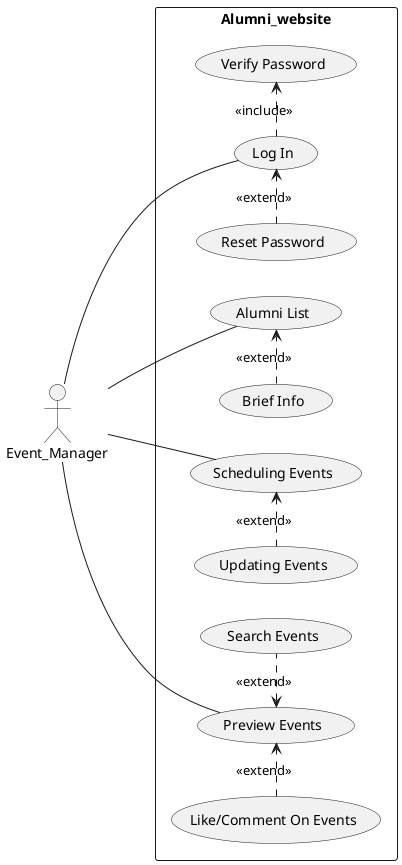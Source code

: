 @startuml
left to right direction
skinparam packageStyle rectangle

/'Actors'/
actor Event_Manager

rectangle Alumni_website {

/'Use Cases'/
(Log In)
(Alumni List)
(Scheduling Events)
(Preview Events)

(Verify Password)
(Reset Password)
(Brief Info)
(Updating Events)
(Like/Comment On Events)
(Search Events)


/'Include Relationships'/

(Log In) .> (Verify Password) : <<include>>

/'Extend Relationships'/
(Reset Password) .> (Log In) : <<extend>>
(Brief Info) .> (Alumni List) : <<extend>>
(Updating Events) .> (Scheduling Events) : <<extend>>
(Like/Comment On Events) .> (Preview Events) : <<extend>>
(Preview Events) <. (Search Events) : <<extend>>


/'Association'/
Event_Manager -- (Log In)
Event_Manager -- (Alumni List)
Event_Manager -- (Preview Events)
Event_Manager -- (Scheduling Events)

}
@enduml

